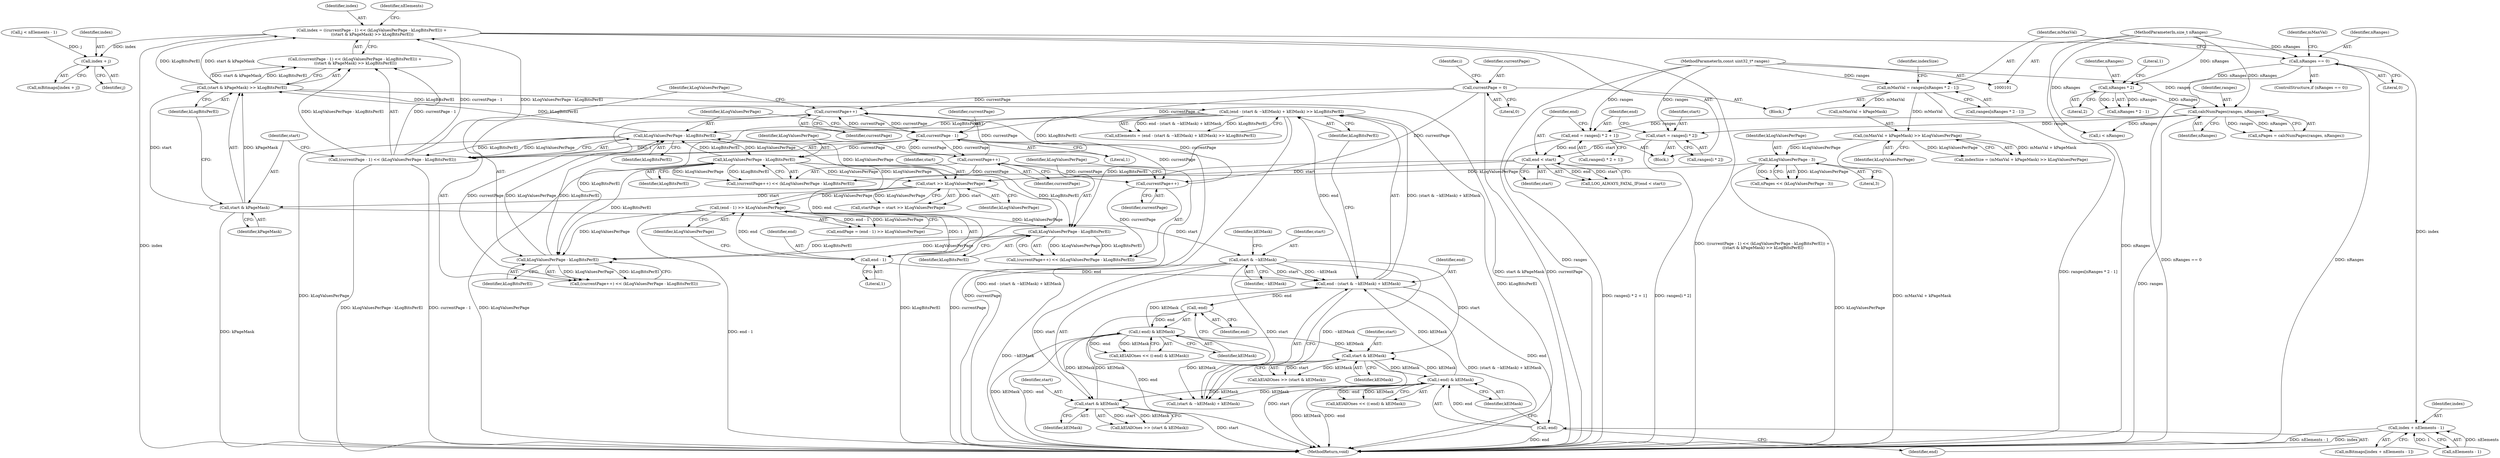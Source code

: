 digraph "0_Android_ca8ac8acdad662230ae37998c6c4091bb39402b6_2@integer" {
"1000261" [label="(Call,index = ((currentPage - 1) << (kLogValuesPerPage - kLogBitsPerEl)) +\n ((start & kPageMask) >> kLogBitsPerEl))"];
"1000264" [label="(Call,(currentPage - 1) << (kLogValuesPerPage - kLogBitsPerEl))"];
"1000265" [label="(Call,currentPage - 1)"];
"1000374" [label="(Call,currentPage++)"];
"1000255" [label="(Call,currentPage++)"];
"1000229" [label="(Call,currentPage++)"];
"1000161" [label="(Call,currentPage = 0)"];
"1000268" [label="(Call,kLogValuesPerPage - kLogBitsPerEl)"];
"1000206" [label="(Call,(end - 1) >> kLogValuesPerPage)"];
"1000207" [label="(Call,end - 1)"];
"1000194" [label="(Call,end < start)"];
"1000184" [label="(Call,end = ranges[i * 2 + 1])"];
"1000139" [label="(Call,calcNumPages(ranges, nRanges))"];
"1000102" [label="(MethodParameterIn,const uint32_t* ranges)"];
"1000121" [label="(Call,nRanges * 2)"];
"1000106" [label="(Call,nRanges == 0)"];
"1000103" [label="(MethodParameterIn,size_t nRanges)"];
"1000176" [label="(Call,start = ranges[i * 2])"];
"1000200" [label="(Call,start >> kLogValuesPerPage)"];
"1000376" [label="(Call,kLogValuesPerPage - kLogBitsPerEl)"];
"1000279" [label="(Call,(end - (start & ~kElMask) + kElMask) >> kLogBitsPerEl)"];
"1000280" [label="(Call,end - (start & ~kElMask) + kElMask)"];
"1000283" [label="(Call,start & ~kElMask)"];
"1000272" [label="(Call,start & kPageMask)"];
"1000350" [label="(Call,(-end) & kElMask)"];
"1000351" [label="(Call,-end)"];
"1000317" [label="(Call,start & kElMask)"];
"1000305" [label="(Call,(-end) & kElMask)"];
"1000306" [label="(Call,-end)"];
"1000300" [label="(Call,start & kElMask)"];
"1000271" [label="(Call,(start & kPageMask) >> kLogBitsPerEl)"];
"1000150" [label="(Call,kLogValuesPerPage - 3)"];
"1000128" [label="(Call,(mMaxVal + kPageMask) >> kLogValuesPerPage)"];
"1000116" [label="(Call,mMaxVal = ranges[nRanges * 2 - 1])"];
"1000257" [label="(Call,kLogValuesPerPage - kLogBitsPerEl)"];
"1000231" [label="(Call,kLogValuesPerPage - kLogBitsPerEl)"];
"1000336" [label="(Call,index + j)"];
"1000343" [label="(Call,index + nElements - 1)"];
"1000283" [label="(Call,start & ~kElMask)"];
"1000204" [label="(Call,endPage = (end - 1) >> kLogValuesPerPage)"];
"1000124" [label="(Literal,1)"];
"1000177" [label="(Identifier,start)"];
"1000275" [label="(Identifier,kLogBitsPerEl)"];
"1000137" [label="(Call,nPages = calcNumPages(ranges, nRanges))"];
"1000279" [label="(Call,(end - (start & ~kElMask) + kElMask) >> kLogBitsPerEl)"];
"1000277" [label="(Call,nElements = (end - (start & ~kElMask) + kElMask) >> kLogBitsPerEl)"];
"1000118" [label="(Call,ranges[nRanges * 2 - 1])"];
"1000264" [label="(Call,(currentPage - 1) << (kLogValuesPerPage - kLogBitsPerEl))"];
"1000257" [label="(Call,kLogValuesPerPage - kLogBitsPerEl)"];
"1000272" [label="(Call,start & kPageMask)"];
"1000129" [label="(Call,mMaxVal + kPageMask)"];
"1000127" [label="(Identifier,indexSize)"];
"1000201" [label="(Identifier,start)"];
"1000302" [label="(Identifier,kElMask)"];
"1000375" [label="(Identifier,currentPage)"];
"1000233" [label="(Identifier,kLogBitsPerEl)"];
"1000301" [label="(Identifier,start)"];
"1000139" [label="(Call,calcNumPages(ranges, nRanges))"];
"1000298" [label="(Call,kElAllOnes >> (start & kElMask))"];
"1000132" [label="(Identifier,kLogValuesPerPage)"];
"1000268" [label="(Call,kLogValuesPerPage - kLogBitsPerEl)"];
"1000325" [label="(Call,j < nElements - 1)"];
"1000308" [label="(Identifier,kElMask)"];
"1000270" [label="(Identifier,kLogBitsPerEl)"];
"1000185" [label="(Identifier,end)"];
"1000209" [label="(Literal,1)"];
"1000116" [label="(Call,mMaxVal = ranges[nRanges * 2 - 1])"];
"1000258" [label="(Identifier,kLogValuesPerPage)"];
"1000194" [label="(Call,end < start)"];
"1000336" [label="(Call,index + j)"];
"1000265" [label="(Call,currentPage - 1)"];
"1000123" [label="(Literal,2)"];
"1000286" [label="(Identifier,kElMask)"];
"1000152" [label="(Literal,3)"];
"1000230" [label="(Identifier,currentPage)"];
"1000198" [label="(Call,startPage = start >> kLogValuesPerPage)"];
"1000261" [label="(Call,index = ((currentPage - 1) << (kLogValuesPerPage - kLogBitsPerEl)) +\n ((start & kPageMask) >> kLogBitsPerEl))"];
"1000140" [label="(Identifier,ranges)"];
"1000120" [label="(Call,nRanges * 2 - 1)"];
"1000162" [label="(Identifier,currentPage)"];
"1000105" [label="(ControlStructure,if (nRanges == 0))"];
"1000341" [label="(Call,mBitmaps[index + nElements - 1])"];
"1000229" [label="(Call,currentPage++)"];
"1000345" [label="(Call,nElements - 1)"];
"1000259" [label="(Identifier,kLogBitsPerEl)"];
"1000117" [label="(Identifier,mMaxVal)"];
"1000376" [label="(Call,kLogValuesPerPage - kLogBitsPerEl)"];
"1000107" [label="(Identifier,nRanges)"];
"1000384" [label="(MethodReturn,void)"];
"1000306" [label="(Call,-end)"];
"1000284" [label="(Identifier,start)"];
"1000352" [label="(Identifier,end)"];
"1000282" [label="(Call,(start & ~kElMask) + kElMask)"];
"1000148" [label="(Call,nPages << (kLogValuesPerPage - 3))"];
"1000228" [label="(Call,(currentPage++) << (kLogValuesPerPage - kLogBitsPerEl))"];
"1000102" [label="(MethodParameterIn,const uint32_t* ranges)"];
"1000350" [label="(Call,(-end) & kElMask)"];
"1000287" [label="(Identifier,kLogBitsPerEl)"];
"1000300" [label="(Call,start & kElMask)"];
"1000232" [label="(Identifier,kLogValuesPerPage)"];
"1000303" [label="(Call,kElAllOnes << ((-end) & kElMask))"];
"1000334" [label="(Call,mBitmaps[index + j])"];
"1000305" [label="(Call,(-end) & kElMask)"];
"1000104" [label="(Block,)"];
"1000151" [label="(Identifier,kLogValuesPerPage)"];
"1000169" [label="(Call,i < nRanges)"];
"1000263" [label="(Call,((currentPage - 1) << (kLogValuesPerPage - kLogBitsPerEl)) +\n ((start & kPageMask) >> kLogBitsPerEl))"];
"1000161" [label="(Call,currentPage = 0)"];
"1000267" [label="(Literal,1)"];
"1000254" [label="(Call,(currentPage++) << (kLogValuesPerPage - kLogBitsPerEl))"];
"1000285" [label="(Identifier,~kElMask)"];
"1000141" [label="(Identifier,nRanges)"];
"1000200" [label="(Call,start >> kLogValuesPerPage)"];
"1000186" [label="(Call,ranges[i * 2 + 1])"];
"1000184" [label="(Call,end = ranges[i * 2 + 1])"];
"1000343" [label="(Call,index + nElements - 1)"];
"1000195" [label="(Identifier,end)"];
"1000337" [label="(Identifier,index)"];
"1000377" [label="(Identifier,kLogValuesPerPage)"];
"1000269" [label="(Identifier,kLogValuesPerPage)"];
"1000266" [label="(Identifier,currentPage)"];
"1000315" [label="(Call,kElAllOnes >> (start & kElMask))"];
"1000344" [label="(Identifier,index)"];
"1000108" [label="(Literal,0)"];
"1000126" [label="(Call,indexSize = (mMaxVal + kPageMask) >> kLogValuesPerPage)"];
"1000374" [label="(Call,currentPage++)"];
"1000318" [label="(Identifier,start)"];
"1000176" [label="(Call,start = ranges[i * 2])"];
"1000121" [label="(Call,nRanges * 2)"];
"1000351" [label="(Call,-end)"];
"1000196" [label="(Identifier,start)"];
"1000271" [label="(Call,(start & kPageMask) >> kLogBitsPerEl)"];
"1000163" [label="(Literal,0)"];
"1000122" [label="(Identifier,nRanges)"];
"1000193" [label="(Call,LOG_ALWAYS_FATAL_IF(end < start))"];
"1000207" [label="(Call,end - 1)"];
"1000262" [label="(Identifier,index)"];
"1000255" [label="(Call,currentPage++)"];
"1000338" [label="(Identifier,j)"];
"1000378" [label="(Identifier,kLogBitsPerEl)"];
"1000280" [label="(Call,end - (start & ~kElMask) + kElMask)"];
"1000128" [label="(Call,(mMaxVal + kPageMask) >> kLogValuesPerPage)"];
"1000348" [label="(Call,kElAllOnes << ((-end) & kElMask))"];
"1000150" [label="(Call,kLogValuesPerPage - 3)"];
"1000210" [label="(Identifier,kLogValuesPerPage)"];
"1000174" [label="(Block,)"];
"1000256" [label="(Identifier,currentPage)"];
"1000178" [label="(Call,ranges[i * 2])"];
"1000281" [label="(Identifier,end)"];
"1000103" [label="(MethodParameterIn,size_t nRanges)"];
"1000273" [label="(Identifier,start)"];
"1000106" [label="(Call,nRanges == 0)"];
"1000111" [label="(Identifier,mMaxVal)"];
"1000231" [label="(Call,kLogValuesPerPage - kLogBitsPerEl)"];
"1000373" [label="(Call,(currentPage++) << (kLogValuesPerPage - kLogBitsPerEl))"];
"1000206" [label="(Call,(end - 1) >> kLogValuesPerPage)"];
"1000319" [label="(Identifier,kElMask)"];
"1000317" [label="(Call,start & kElMask)"];
"1000208" [label="(Identifier,end)"];
"1000278" [label="(Identifier,nElements)"];
"1000353" [label="(Identifier,kElMask)"];
"1000307" [label="(Identifier,end)"];
"1000202" [label="(Identifier,kLogValuesPerPage)"];
"1000167" [label="(Identifier,i)"];
"1000274" [label="(Identifier,kPageMask)"];
"1000261" -> "1000174"  [label="AST: "];
"1000261" -> "1000263"  [label="CFG: "];
"1000262" -> "1000261"  [label="AST: "];
"1000263" -> "1000261"  [label="AST: "];
"1000278" -> "1000261"  [label="CFG: "];
"1000261" -> "1000384"  [label="DDG: ((currentPage - 1) << (kLogValuesPerPage - kLogBitsPerEl)) +\n ((start & kPageMask) >> kLogBitsPerEl)"];
"1000261" -> "1000384"  [label="DDG: index"];
"1000264" -> "1000261"  [label="DDG: currentPage - 1"];
"1000264" -> "1000261"  [label="DDG: kLogValuesPerPage - kLogBitsPerEl"];
"1000271" -> "1000261"  [label="DDG: start & kPageMask"];
"1000271" -> "1000261"  [label="DDG: kLogBitsPerEl"];
"1000261" -> "1000336"  [label="DDG: index"];
"1000261" -> "1000343"  [label="DDG: index"];
"1000264" -> "1000263"  [label="AST: "];
"1000264" -> "1000268"  [label="CFG: "];
"1000265" -> "1000264"  [label="AST: "];
"1000268" -> "1000264"  [label="AST: "];
"1000273" -> "1000264"  [label="CFG: "];
"1000264" -> "1000384"  [label="DDG: currentPage - 1"];
"1000264" -> "1000384"  [label="DDG: kLogValuesPerPage - kLogBitsPerEl"];
"1000264" -> "1000263"  [label="DDG: currentPage - 1"];
"1000264" -> "1000263"  [label="DDG: kLogValuesPerPage - kLogBitsPerEl"];
"1000265" -> "1000264"  [label="DDG: currentPage"];
"1000265" -> "1000264"  [label="DDG: 1"];
"1000268" -> "1000264"  [label="DDG: kLogValuesPerPage"];
"1000268" -> "1000264"  [label="DDG: kLogBitsPerEl"];
"1000265" -> "1000267"  [label="CFG: "];
"1000266" -> "1000265"  [label="AST: "];
"1000267" -> "1000265"  [label="AST: "];
"1000269" -> "1000265"  [label="CFG: "];
"1000265" -> "1000384"  [label="DDG: currentPage"];
"1000265" -> "1000229"  [label="DDG: currentPage"];
"1000265" -> "1000255"  [label="DDG: currentPage"];
"1000374" -> "1000265"  [label="DDG: currentPage"];
"1000255" -> "1000265"  [label="DDG: currentPage"];
"1000161" -> "1000265"  [label="DDG: currentPage"];
"1000265" -> "1000374"  [label="DDG: currentPage"];
"1000374" -> "1000373"  [label="AST: "];
"1000374" -> "1000375"  [label="CFG: "];
"1000375" -> "1000374"  [label="AST: "];
"1000377" -> "1000374"  [label="CFG: "];
"1000374" -> "1000384"  [label="DDG: currentPage"];
"1000374" -> "1000229"  [label="DDG: currentPage"];
"1000374" -> "1000255"  [label="DDG: currentPage"];
"1000374" -> "1000373"  [label="DDG: currentPage"];
"1000255" -> "1000254"  [label="AST: "];
"1000255" -> "1000256"  [label="CFG: "];
"1000256" -> "1000255"  [label="AST: "];
"1000258" -> "1000255"  [label="CFG: "];
"1000255" -> "1000254"  [label="DDG: currentPage"];
"1000229" -> "1000255"  [label="DDG: currentPage"];
"1000161" -> "1000255"  [label="DDG: currentPage"];
"1000229" -> "1000228"  [label="AST: "];
"1000229" -> "1000230"  [label="CFG: "];
"1000230" -> "1000229"  [label="AST: "];
"1000232" -> "1000229"  [label="CFG: "];
"1000229" -> "1000228"  [label="DDG: currentPage"];
"1000161" -> "1000229"  [label="DDG: currentPage"];
"1000161" -> "1000104"  [label="AST: "];
"1000161" -> "1000163"  [label="CFG: "];
"1000162" -> "1000161"  [label="AST: "];
"1000163" -> "1000161"  [label="AST: "];
"1000167" -> "1000161"  [label="CFG: "];
"1000161" -> "1000384"  [label="DDG: currentPage"];
"1000268" -> "1000270"  [label="CFG: "];
"1000269" -> "1000268"  [label="AST: "];
"1000270" -> "1000268"  [label="AST: "];
"1000268" -> "1000384"  [label="DDG: kLogValuesPerPage"];
"1000268" -> "1000200"  [label="DDG: kLogValuesPerPage"];
"1000206" -> "1000268"  [label="DDG: kLogValuesPerPage"];
"1000257" -> "1000268"  [label="DDG: kLogValuesPerPage"];
"1000257" -> "1000268"  [label="DDG: kLogBitsPerEl"];
"1000279" -> "1000268"  [label="DDG: kLogBitsPerEl"];
"1000376" -> "1000268"  [label="DDG: kLogBitsPerEl"];
"1000268" -> "1000271"  [label="DDG: kLogBitsPerEl"];
"1000268" -> "1000376"  [label="DDG: kLogValuesPerPage"];
"1000206" -> "1000204"  [label="AST: "];
"1000206" -> "1000210"  [label="CFG: "];
"1000207" -> "1000206"  [label="AST: "];
"1000210" -> "1000206"  [label="AST: "];
"1000204" -> "1000206"  [label="CFG: "];
"1000206" -> "1000384"  [label="DDG: end - 1"];
"1000206" -> "1000204"  [label="DDG: end - 1"];
"1000206" -> "1000204"  [label="DDG: kLogValuesPerPage"];
"1000207" -> "1000206"  [label="DDG: end"];
"1000207" -> "1000206"  [label="DDG: 1"];
"1000200" -> "1000206"  [label="DDG: kLogValuesPerPage"];
"1000206" -> "1000231"  [label="DDG: kLogValuesPerPage"];
"1000206" -> "1000257"  [label="DDG: kLogValuesPerPage"];
"1000207" -> "1000209"  [label="CFG: "];
"1000208" -> "1000207"  [label="AST: "];
"1000209" -> "1000207"  [label="AST: "];
"1000210" -> "1000207"  [label="CFG: "];
"1000194" -> "1000207"  [label="DDG: end"];
"1000207" -> "1000280"  [label="DDG: end"];
"1000194" -> "1000193"  [label="AST: "];
"1000194" -> "1000196"  [label="CFG: "];
"1000195" -> "1000194"  [label="AST: "];
"1000196" -> "1000194"  [label="AST: "];
"1000193" -> "1000194"  [label="CFG: "];
"1000194" -> "1000193"  [label="DDG: end"];
"1000194" -> "1000193"  [label="DDG: start"];
"1000184" -> "1000194"  [label="DDG: end"];
"1000176" -> "1000194"  [label="DDG: start"];
"1000194" -> "1000200"  [label="DDG: start"];
"1000184" -> "1000174"  [label="AST: "];
"1000184" -> "1000186"  [label="CFG: "];
"1000185" -> "1000184"  [label="AST: "];
"1000186" -> "1000184"  [label="AST: "];
"1000195" -> "1000184"  [label="CFG: "];
"1000184" -> "1000384"  [label="DDG: ranges[i * 2 + 1]"];
"1000139" -> "1000184"  [label="DDG: ranges"];
"1000102" -> "1000184"  [label="DDG: ranges"];
"1000139" -> "1000137"  [label="AST: "];
"1000139" -> "1000141"  [label="CFG: "];
"1000140" -> "1000139"  [label="AST: "];
"1000141" -> "1000139"  [label="AST: "];
"1000137" -> "1000139"  [label="CFG: "];
"1000139" -> "1000384"  [label="DDG: ranges"];
"1000139" -> "1000137"  [label="DDG: ranges"];
"1000139" -> "1000137"  [label="DDG: nRanges"];
"1000102" -> "1000139"  [label="DDG: ranges"];
"1000121" -> "1000139"  [label="DDG: nRanges"];
"1000103" -> "1000139"  [label="DDG: nRanges"];
"1000139" -> "1000169"  [label="DDG: nRanges"];
"1000139" -> "1000176"  [label="DDG: ranges"];
"1000102" -> "1000101"  [label="AST: "];
"1000102" -> "1000384"  [label="DDG: ranges"];
"1000102" -> "1000116"  [label="DDG: ranges"];
"1000102" -> "1000176"  [label="DDG: ranges"];
"1000121" -> "1000120"  [label="AST: "];
"1000121" -> "1000123"  [label="CFG: "];
"1000122" -> "1000121"  [label="AST: "];
"1000123" -> "1000121"  [label="AST: "];
"1000124" -> "1000121"  [label="CFG: "];
"1000121" -> "1000120"  [label="DDG: nRanges"];
"1000121" -> "1000120"  [label="DDG: 2"];
"1000106" -> "1000121"  [label="DDG: nRanges"];
"1000103" -> "1000121"  [label="DDG: nRanges"];
"1000106" -> "1000105"  [label="AST: "];
"1000106" -> "1000108"  [label="CFG: "];
"1000107" -> "1000106"  [label="AST: "];
"1000108" -> "1000106"  [label="AST: "];
"1000111" -> "1000106"  [label="CFG: "];
"1000117" -> "1000106"  [label="CFG: "];
"1000106" -> "1000384"  [label="DDG: nRanges"];
"1000106" -> "1000384"  [label="DDG: nRanges == 0"];
"1000103" -> "1000106"  [label="DDG: nRanges"];
"1000103" -> "1000101"  [label="AST: "];
"1000103" -> "1000384"  [label="DDG: nRanges"];
"1000103" -> "1000169"  [label="DDG: nRanges"];
"1000176" -> "1000174"  [label="AST: "];
"1000176" -> "1000178"  [label="CFG: "];
"1000177" -> "1000176"  [label="AST: "];
"1000178" -> "1000176"  [label="AST: "];
"1000185" -> "1000176"  [label="CFG: "];
"1000176" -> "1000384"  [label="DDG: ranges[i * 2]"];
"1000200" -> "1000198"  [label="AST: "];
"1000200" -> "1000202"  [label="CFG: "];
"1000201" -> "1000200"  [label="AST: "];
"1000202" -> "1000200"  [label="AST: "];
"1000198" -> "1000200"  [label="CFG: "];
"1000200" -> "1000198"  [label="DDG: start"];
"1000200" -> "1000198"  [label="DDG: kLogValuesPerPage"];
"1000376" -> "1000200"  [label="DDG: kLogValuesPerPage"];
"1000150" -> "1000200"  [label="DDG: kLogValuesPerPage"];
"1000200" -> "1000272"  [label="DDG: start"];
"1000376" -> "1000373"  [label="AST: "];
"1000376" -> "1000378"  [label="CFG: "];
"1000377" -> "1000376"  [label="AST: "];
"1000378" -> "1000376"  [label="AST: "];
"1000373" -> "1000376"  [label="CFG: "];
"1000376" -> "1000384"  [label="DDG: kLogBitsPerEl"];
"1000376" -> "1000384"  [label="DDG: kLogValuesPerPage"];
"1000376" -> "1000231"  [label="DDG: kLogBitsPerEl"];
"1000376" -> "1000257"  [label="DDG: kLogBitsPerEl"];
"1000376" -> "1000373"  [label="DDG: kLogValuesPerPage"];
"1000376" -> "1000373"  [label="DDG: kLogBitsPerEl"];
"1000279" -> "1000376"  [label="DDG: kLogBitsPerEl"];
"1000279" -> "1000277"  [label="AST: "];
"1000279" -> "1000287"  [label="CFG: "];
"1000280" -> "1000279"  [label="AST: "];
"1000287" -> "1000279"  [label="AST: "];
"1000277" -> "1000279"  [label="CFG: "];
"1000279" -> "1000384"  [label="DDG: end - (start & ~kElMask) + kElMask"];
"1000279" -> "1000384"  [label="DDG: kLogBitsPerEl"];
"1000279" -> "1000231"  [label="DDG: kLogBitsPerEl"];
"1000279" -> "1000257"  [label="DDG: kLogBitsPerEl"];
"1000279" -> "1000277"  [label="DDG: end - (start & ~kElMask) + kElMask"];
"1000279" -> "1000277"  [label="DDG: kLogBitsPerEl"];
"1000280" -> "1000279"  [label="DDG: end"];
"1000280" -> "1000279"  [label="DDG: (start & ~kElMask) + kElMask"];
"1000271" -> "1000279"  [label="DDG: kLogBitsPerEl"];
"1000280" -> "1000282"  [label="CFG: "];
"1000281" -> "1000280"  [label="AST: "];
"1000282" -> "1000280"  [label="AST: "];
"1000287" -> "1000280"  [label="CFG: "];
"1000280" -> "1000384"  [label="DDG: (start & ~kElMask) + kElMask"];
"1000283" -> "1000280"  [label="DDG: start"];
"1000283" -> "1000280"  [label="DDG: ~kElMask"];
"1000350" -> "1000280"  [label="DDG: kElMask"];
"1000305" -> "1000280"  [label="DDG: kElMask"];
"1000280" -> "1000306"  [label="DDG: end"];
"1000280" -> "1000351"  [label="DDG: end"];
"1000283" -> "1000282"  [label="AST: "];
"1000283" -> "1000285"  [label="CFG: "];
"1000284" -> "1000283"  [label="AST: "];
"1000285" -> "1000283"  [label="AST: "];
"1000286" -> "1000283"  [label="CFG: "];
"1000283" -> "1000384"  [label="DDG: ~kElMask"];
"1000283" -> "1000282"  [label="DDG: start"];
"1000283" -> "1000282"  [label="DDG: ~kElMask"];
"1000272" -> "1000283"  [label="DDG: start"];
"1000283" -> "1000300"  [label="DDG: start"];
"1000283" -> "1000317"  [label="DDG: start"];
"1000272" -> "1000271"  [label="AST: "];
"1000272" -> "1000274"  [label="CFG: "];
"1000273" -> "1000272"  [label="AST: "];
"1000274" -> "1000272"  [label="AST: "];
"1000275" -> "1000272"  [label="CFG: "];
"1000272" -> "1000384"  [label="DDG: kPageMask"];
"1000272" -> "1000271"  [label="DDG: start"];
"1000272" -> "1000271"  [label="DDG: kPageMask"];
"1000350" -> "1000348"  [label="AST: "];
"1000350" -> "1000353"  [label="CFG: "];
"1000351" -> "1000350"  [label="AST: "];
"1000353" -> "1000350"  [label="AST: "];
"1000348" -> "1000350"  [label="CFG: "];
"1000350" -> "1000384"  [label="DDG: -end"];
"1000350" -> "1000384"  [label="DDG: kElMask"];
"1000350" -> "1000282"  [label="DDG: kElMask"];
"1000350" -> "1000300"  [label="DDG: kElMask"];
"1000350" -> "1000317"  [label="DDG: kElMask"];
"1000350" -> "1000348"  [label="DDG: -end"];
"1000350" -> "1000348"  [label="DDG: kElMask"];
"1000351" -> "1000350"  [label="DDG: end"];
"1000317" -> "1000350"  [label="DDG: kElMask"];
"1000351" -> "1000352"  [label="CFG: "];
"1000352" -> "1000351"  [label="AST: "];
"1000353" -> "1000351"  [label="CFG: "];
"1000351" -> "1000384"  [label="DDG: end"];
"1000317" -> "1000315"  [label="AST: "];
"1000317" -> "1000319"  [label="CFG: "];
"1000318" -> "1000317"  [label="AST: "];
"1000319" -> "1000317"  [label="AST: "];
"1000315" -> "1000317"  [label="CFG: "];
"1000317" -> "1000384"  [label="DDG: start"];
"1000317" -> "1000315"  [label="DDG: start"];
"1000317" -> "1000315"  [label="DDG: kElMask"];
"1000305" -> "1000317"  [label="DDG: kElMask"];
"1000305" -> "1000303"  [label="AST: "];
"1000305" -> "1000308"  [label="CFG: "];
"1000306" -> "1000305"  [label="AST: "];
"1000308" -> "1000305"  [label="AST: "];
"1000303" -> "1000305"  [label="CFG: "];
"1000305" -> "1000384"  [label="DDG: -end"];
"1000305" -> "1000384"  [label="DDG: kElMask"];
"1000305" -> "1000282"  [label="DDG: kElMask"];
"1000305" -> "1000300"  [label="DDG: kElMask"];
"1000305" -> "1000303"  [label="DDG: -end"];
"1000305" -> "1000303"  [label="DDG: kElMask"];
"1000306" -> "1000305"  [label="DDG: end"];
"1000300" -> "1000305"  [label="DDG: kElMask"];
"1000306" -> "1000307"  [label="CFG: "];
"1000307" -> "1000306"  [label="AST: "];
"1000308" -> "1000306"  [label="CFG: "];
"1000306" -> "1000384"  [label="DDG: end"];
"1000300" -> "1000298"  [label="AST: "];
"1000300" -> "1000302"  [label="CFG: "];
"1000301" -> "1000300"  [label="AST: "];
"1000302" -> "1000300"  [label="AST: "];
"1000298" -> "1000300"  [label="CFG: "];
"1000300" -> "1000384"  [label="DDG: start"];
"1000300" -> "1000298"  [label="DDG: start"];
"1000300" -> "1000298"  [label="DDG: kElMask"];
"1000271" -> "1000263"  [label="AST: "];
"1000271" -> "1000275"  [label="CFG: "];
"1000275" -> "1000271"  [label="AST: "];
"1000263" -> "1000271"  [label="CFG: "];
"1000271" -> "1000384"  [label="DDG: start & kPageMask"];
"1000271" -> "1000263"  [label="DDG: start & kPageMask"];
"1000271" -> "1000263"  [label="DDG: kLogBitsPerEl"];
"1000150" -> "1000148"  [label="AST: "];
"1000150" -> "1000152"  [label="CFG: "];
"1000151" -> "1000150"  [label="AST: "];
"1000152" -> "1000150"  [label="AST: "];
"1000148" -> "1000150"  [label="CFG: "];
"1000150" -> "1000384"  [label="DDG: kLogValuesPerPage"];
"1000150" -> "1000148"  [label="DDG: kLogValuesPerPage"];
"1000150" -> "1000148"  [label="DDG: 3"];
"1000128" -> "1000150"  [label="DDG: kLogValuesPerPage"];
"1000128" -> "1000126"  [label="AST: "];
"1000128" -> "1000132"  [label="CFG: "];
"1000129" -> "1000128"  [label="AST: "];
"1000132" -> "1000128"  [label="AST: "];
"1000126" -> "1000128"  [label="CFG: "];
"1000128" -> "1000384"  [label="DDG: mMaxVal + kPageMask"];
"1000128" -> "1000126"  [label="DDG: mMaxVal + kPageMask"];
"1000128" -> "1000126"  [label="DDG: kLogValuesPerPage"];
"1000116" -> "1000128"  [label="DDG: mMaxVal"];
"1000116" -> "1000104"  [label="AST: "];
"1000116" -> "1000118"  [label="CFG: "];
"1000117" -> "1000116"  [label="AST: "];
"1000118" -> "1000116"  [label="AST: "];
"1000127" -> "1000116"  [label="CFG: "];
"1000116" -> "1000384"  [label="DDG: ranges[nRanges * 2 - 1]"];
"1000116" -> "1000129"  [label="DDG: mMaxVal"];
"1000257" -> "1000254"  [label="AST: "];
"1000257" -> "1000259"  [label="CFG: "];
"1000258" -> "1000257"  [label="AST: "];
"1000259" -> "1000257"  [label="AST: "];
"1000254" -> "1000257"  [label="CFG: "];
"1000257" -> "1000254"  [label="DDG: kLogValuesPerPage"];
"1000257" -> "1000254"  [label="DDG: kLogBitsPerEl"];
"1000231" -> "1000257"  [label="DDG: kLogValuesPerPage"];
"1000231" -> "1000257"  [label="DDG: kLogBitsPerEl"];
"1000231" -> "1000228"  [label="AST: "];
"1000231" -> "1000233"  [label="CFG: "];
"1000232" -> "1000231"  [label="AST: "];
"1000233" -> "1000231"  [label="AST: "];
"1000228" -> "1000231"  [label="CFG: "];
"1000231" -> "1000228"  [label="DDG: kLogValuesPerPage"];
"1000231" -> "1000228"  [label="DDG: kLogBitsPerEl"];
"1000336" -> "1000334"  [label="AST: "];
"1000336" -> "1000338"  [label="CFG: "];
"1000337" -> "1000336"  [label="AST: "];
"1000338" -> "1000336"  [label="AST: "];
"1000334" -> "1000336"  [label="CFG: "];
"1000325" -> "1000336"  [label="DDG: j"];
"1000343" -> "1000341"  [label="AST: "];
"1000343" -> "1000345"  [label="CFG: "];
"1000344" -> "1000343"  [label="AST: "];
"1000345" -> "1000343"  [label="AST: "];
"1000341" -> "1000343"  [label="CFG: "];
"1000343" -> "1000384"  [label="DDG: index"];
"1000343" -> "1000384"  [label="DDG: nElements - 1"];
"1000345" -> "1000343"  [label="DDG: nElements"];
"1000345" -> "1000343"  [label="DDG: 1"];
}
